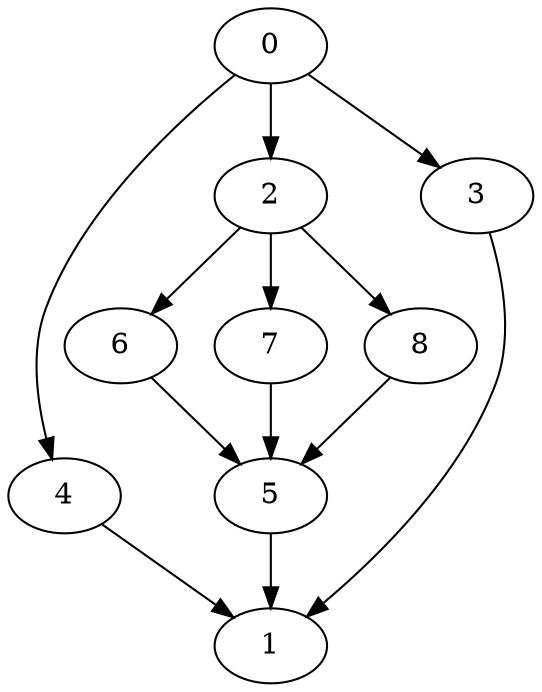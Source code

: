 digraph "outputSeriesParallel-MaxBf-3_Nodes_9_CCR_10.0_WeightType_Random" {
  0  [Weight=10,Start=0,Processor=1];
  4  [Weight=5,Start=10,Processor=1];
  2  [Weight=6,Start=15,Processor=1];
  6  [Weight=2,Start=21,Processor=1];
  7  [Weight=2,Start=23,Processor=1];
  3  [Weight=7,Start=25,Processor=1];
  8  [Weight=7,Start=32,Processor=1];
  5  [Weight=9,Start=39,Processor=1];
  1  [Weight=7,Start=48,Processor=1];
  2->8  [Weight=59];
  5->1  [Weight=37];
  6->5  [Weight=22];
  0->2  [Weight=51];
  7->5  [Weight=59];
  0->3  [Weight=22];
  0->4  [Weight=44];
  2->6  [Weight=59];
  3->1  [Weight=59];
  2->7  [Weight=15];
  4->1  [Weight=66];
  8->5  [Weight=59];
}